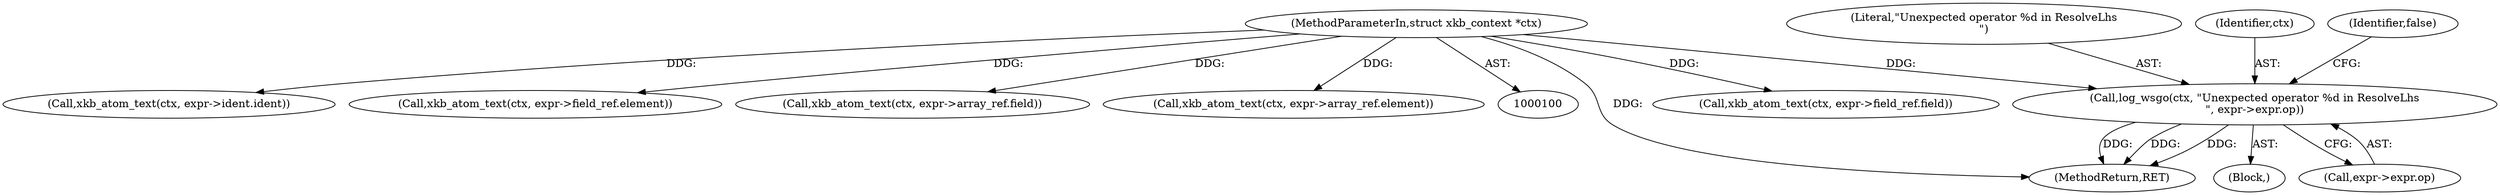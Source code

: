 digraph "0_libxkbcommon_bb4909d2d8fa6b08155e449986a478101e2b2634@pointer" {
"1000198" [label="(Call,log_wsgo(ctx, \"Unexpected operator %d in ResolveLhs\n\", expr->expr.op))"];
"1000101" [label="(MethodParameterIn,struct xkb_context *ctx)"];
"1000208" [label="(MethodReturn,RET)"];
"1000152" [label="(Call,xkb_atom_text(ctx, expr->field_ref.field))"];
"1000122" [label="(Call,xkb_atom_text(ctx, expr->ident.ident))"];
"1000106" [label="(Block,)"];
"1000200" [label="(Literal,\"Unexpected operator %d in ResolveLhs\n\")"];
"1000201" [label="(Call,expr->expr.op)"];
"1000199" [label="(Identifier,ctx)"];
"1000198" [label="(Call,log_wsgo(ctx, \"Unexpected operator %d in ResolveLhs\n\", expr->expr.op))"];
"1000101" [label="(MethodParameterIn,struct xkb_context *ctx)"];
"1000142" [label="(Call,xkb_atom_text(ctx, expr->field_ref.element))"];
"1000179" [label="(Call,xkb_atom_text(ctx, expr->array_ref.field))"];
"1000207" [label="(Identifier,false)"];
"1000169" [label="(Call,xkb_atom_text(ctx, expr->array_ref.element))"];
"1000198" -> "1000106"  [label="AST: "];
"1000198" -> "1000201"  [label="CFG: "];
"1000199" -> "1000198"  [label="AST: "];
"1000200" -> "1000198"  [label="AST: "];
"1000201" -> "1000198"  [label="AST: "];
"1000207" -> "1000198"  [label="CFG: "];
"1000198" -> "1000208"  [label="DDG: "];
"1000198" -> "1000208"  [label="DDG: "];
"1000198" -> "1000208"  [label="DDG: "];
"1000101" -> "1000198"  [label="DDG: "];
"1000101" -> "1000100"  [label="AST: "];
"1000101" -> "1000208"  [label="DDG: "];
"1000101" -> "1000122"  [label="DDG: "];
"1000101" -> "1000142"  [label="DDG: "];
"1000101" -> "1000152"  [label="DDG: "];
"1000101" -> "1000169"  [label="DDG: "];
"1000101" -> "1000179"  [label="DDG: "];
}
